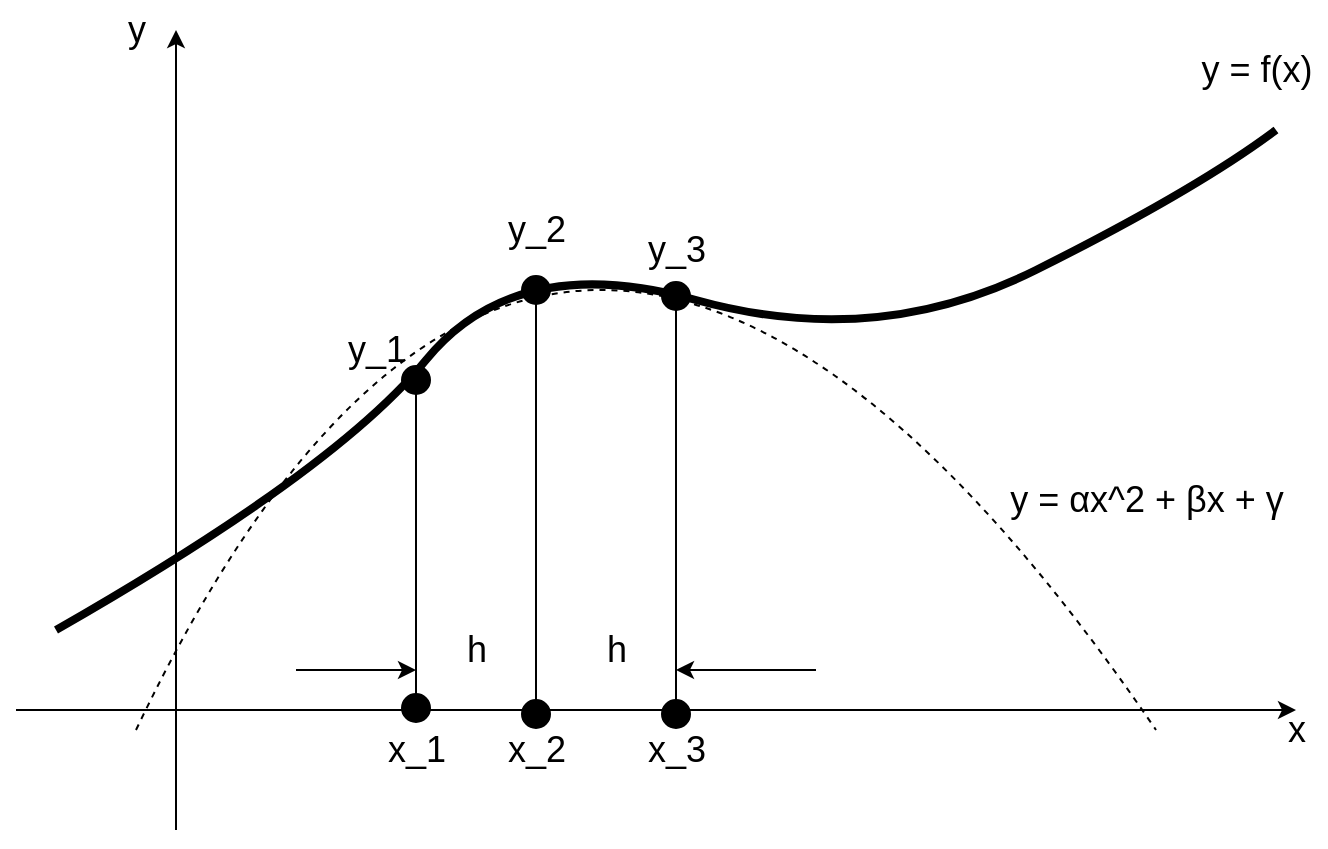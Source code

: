<mxfile version="13.6.9" type="device"><diagram id="CKh6nNo_3Hi4ENcm93ok" name="Page-1"><mxGraphModel dx="946" dy="566" grid="1" gridSize="10" guides="1" tooltips="1" connect="1" arrows="1" fold="1" page="1" pageScale="1" pageWidth="850" pageHeight="1100" math="0" shadow="0"><root><mxCell id="0"/><mxCell id="1" parent="0"/><mxCell id="YQ1qVFfEC5j_WPmwGgP4-1" value="" style="endArrow=classic;html=1;fontSize=18;" edge="1" parent="1"><mxGeometry width="50" height="50" relative="1" as="geometry"><mxPoint x="120" y="440" as="sourcePoint"/><mxPoint x="120" y="40" as="targetPoint"/></mxGeometry></mxCell><mxCell id="YQ1qVFfEC5j_WPmwGgP4-2" value="" style="endArrow=classic;html=1;fontSize=18;" edge="1" parent="1"><mxGeometry width="50" height="50" relative="1" as="geometry"><mxPoint x="40" y="380" as="sourcePoint"/><mxPoint x="680" y="380" as="targetPoint"/></mxGeometry></mxCell><mxCell id="YQ1qVFfEC5j_WPmwGgP4-3" value="x" style="text;html=1;align=center;verticalAlign=middle;resizable=0;points=[];autosize=1;fontSize=18;" vertex="1" parent="1"><mxGeometry x="670" y="375" width="20" height="30" as="geometry"/></mxCell><mxCell id="YQ1qVFfEC5j_WPmwGgP4-4" value="y" style="text;html=1;align=center;verticalAlign=middle;resizable=0;points=[];autosize=1;fontSize=18;" vertex="1" parent="1"><mxGeometry x="90" y="25" width="20" height="30" as="geometry"/></mxCell><mxCell id="YQ1qVFfEC5j_WPmwGgP4-5" value="" style="curved=1;endArrow=none;html=1;fontSize=18;endFill=0;strokeWidth=4;" edge="1" parent="1"><mxGeometry width="50" height="50" relative="1" as="geometry"><mxPoint x="60" y="340" as="sourcePoint"/><mxPoint x="670" y="90" as="targetPoint"/><Array as="points"><mxPoint x="200" y="260"/><mxPoint x="290" y="150"/><mxPoint x="470" y="200"/><mxPoint x="630" y="120"/></Array></mxGeometry></mxCell><mxCell id="YQ1qVFfEC5j_WPmwGgP4-7" value="" style="endArrow=circle;html=1;fontSize=18;startArrow=circle;startFill=1;endFill=1;" edge="1" parent="1"><mxGeometry width="50" height="50" relative="1" as="geometry"><mxPoint x="240" y="387" as="sourcePoint"/><mxPoint x="240" y="207" as="targetPoint"/></mxGeometry></mxCell><mxCell id="YQ1qVFfEC5j_WPmwGgP4-8" value="" style="endArrow=circle;html=1;fontSize=18;startArrow=circle;startFill=1;endFill=1;" edge="1" parent="1"><mxGeometry width="50" height="50" relative="1" as="geometry"><mxPoint x="300" y="390" as="sourcePoint"/><mxPoint x="300" y="162" as="targetPoint"/></mxGeometry></mxCell><mxCell id="YQ1qVFfEC5j_WPmwGgP4-9" value="" style="endArrow=circle;html=1;fontSize=18;startArrow=circle;startFill=1;endFill=1;" edge="1" parent="1"><mxGeometry width="50" height="50" relative="1" as="geometry"><mxPoint x="370" y="390" as="sourcePoint"/><mxPoint x="370" y="165" as="targetPoint"/></mxGeometry></mxCell><mxCell id="YQ1qVFfEC5j_WPmwGgP4-10" value="" style="curved=1;endArrow=none;html=1;fontSize=18;endFill=0;dashed=1;" edge="1" parent="1"><mxGeometry width="50" height="50" relative="1" as="geometry"><mxPoint x="100" y="390" as="sourcePoint"/><mxPoint x="610" y="390" as="targetPoint"/><Array as="points"><mxPoint x="310" y="-50"/></Array></mxGeometry></mxCell><mxCell id="YQ1qVFfEC5j_WPmwGgP4-11" value="y = f(x)" style="text;html=1;align=center;verticalAlign=middle;resizable=0;points=[];autosize=1;fontSize=18;" vertex="1" parent="1"><mxGeometry x="625" y="45" width="70" height="30" as="geometry"/></mxCell><mxCell id="YQ1qVFfEC5j_WPmwGgP4-12" value="y = αx^2 + βx + γ" style="text;html=1;align=center;verticalAlign=middle;resizable=0;points=[];autosize=1;fontSize=18;" vertex="1" parent="1"><mxGeometry x="530" y="260" width="150" height="30" as="geometry"/></mxCell><mxCell id="YQ1qVFfEC5j_WPmwGgP4-13" value="" style="endArrow=classic;html=1;strokeWidth=1;fontSize=18;" edge="1" parent="1"><mxGeometry width="50" height="50" relative="1" as="geometry"><mxPoint x="180" y="360" as="sourcePoint"/><mxPoint x="240" y="360" as="targetPoint"/></mxGeometry></mxCell><mxCell id="YQ1qVFfEC5j_WPmwGgP4-14" value="" style="endArrow=classic;html=1;strokeWidth=1;fontSize=18;" edge="1" parent="1"><mxGeometry width="50" height="50" relative="1" as="geometry"><mxPoint x="440" y="360" as="sourcePoint"/><mxPoint x="370" y="360" as="targetPoint"/></mxGeometry></mxCell><mxCell id="YQ1qVFfEC5j_WPmwGgP4-15" value="h" style="text;html=1;align=center;verticalAlign=middle;resizable=0;points=[];autosize=1;fontSize=18;" vertex="1" parent="1"><mxGeometry x="255" y="335" width="30" height="30" as="geometry"/></mxCell><mxCell id="YQ1qVFfEC5j_WPmwGgP4-16" value="h" style="text;html=1;align=center;verticalAlign=middle;resizable=0;points=[];autosize=1;fontSize=18;" vertex="1" parent="1"><mxGeometry x="325" y="335" width="30" height="30" as="geometry"/></mxCell><mxCell id="YQ1qVFfEC5j_WPmwGgP4-17" value="x_1" style="text;html=1;align=center;verticalAlign=middle;resizable=0;points=[];autosize=1;fontSize=18;" vertex="1" parent="1"><mxGeometry x="220" y="385" width="40" height="30" as="geometry"/></mxCell><mxCell id="YQ1qVFfEC5j_WPmwGgP4-18" value="x_2" style="text;html=1;align=center;verticalAlign=middle;resizable=0;points=[];autosize=1;fontSize=18;" vertex="1" parent="1"><mxGeometry x="280" y="385" width="40" height="30" as="geometry"/></mxCell><mxCell id="YQ1qVFfEC5j_WPmwGgP4-19" value="x_3" style="text;html=1;align=center;verticalAlign=middle;resizable=0;points=[];autosize=1;fontSize=18;" vertex="1" parent="1"><mxGeometry x="350" y="385" width="40" height="30" as="geometry"/></mxCell><mxCell id="YQ1qVFfEC5j_WPmwGgP4-20" value="y_1" style="text;html=1;align=center;verticalAlign=middle;resizable=0;points=[];autosize=1;fontSize=18;" vertex="1" parent="1"><mxGeometry x="200" y="185" width="40" height="30" as="geometry"/></mxCell><mxCell id="YQ1qVFfEC5j_WPmwGgP4-21" value="y_2" style="text;html=1;align=center;verticalAlign=middle;resizable=0;points=[];autosize=1;fontSize=18;" vertex="1" parent="1"><mxGeometry x="280" y="125" width="40" height="30" as="geometry"/></mxCell><mxCell id="YQ1qVFfEC5j_WPmwGgP4-22" value="y_3" style="text;html=1;align=center;verticalAlign=middle;resizable=0;points=[];autosize=1;fontSize=18;" vertex="1" parent="1"><mxGeometry x="350" y="135" width="40" height="30" as="geometry"/></mxCell></root></mxGraphModel></diagram></mxfile>